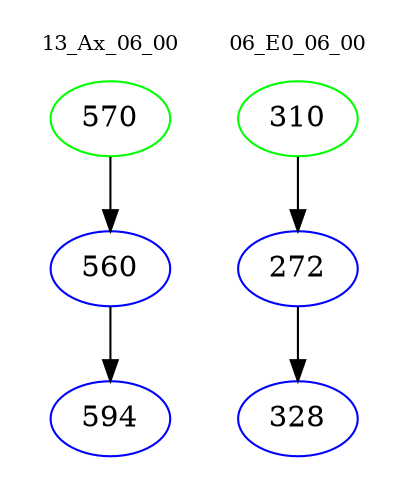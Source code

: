 digraph{
subgraph cluster_0 {
color = white
label = "13_Ax_06_00";
fontsize=10;
T0_570 [label="570", color="green"]
T0_570 -> T0_560 [color="black"]
T0_560 [label="560", color="blue"]
T0_560 -> T0_594 [color="black"]
T0_594 [label="594", color="blue"]
}
subgraph cluster_1 {
color = white
label = "06_E0_06_00";
fontsize=10;
T1_310 [label="310", color="green"]
T1_310 -> T1_272 [color="black"]
T1_272 [label="272", color="blue"]
T1_272 -> T1_328 [color="black"]
T1_328 [label="328", color="blue"]
}
}
